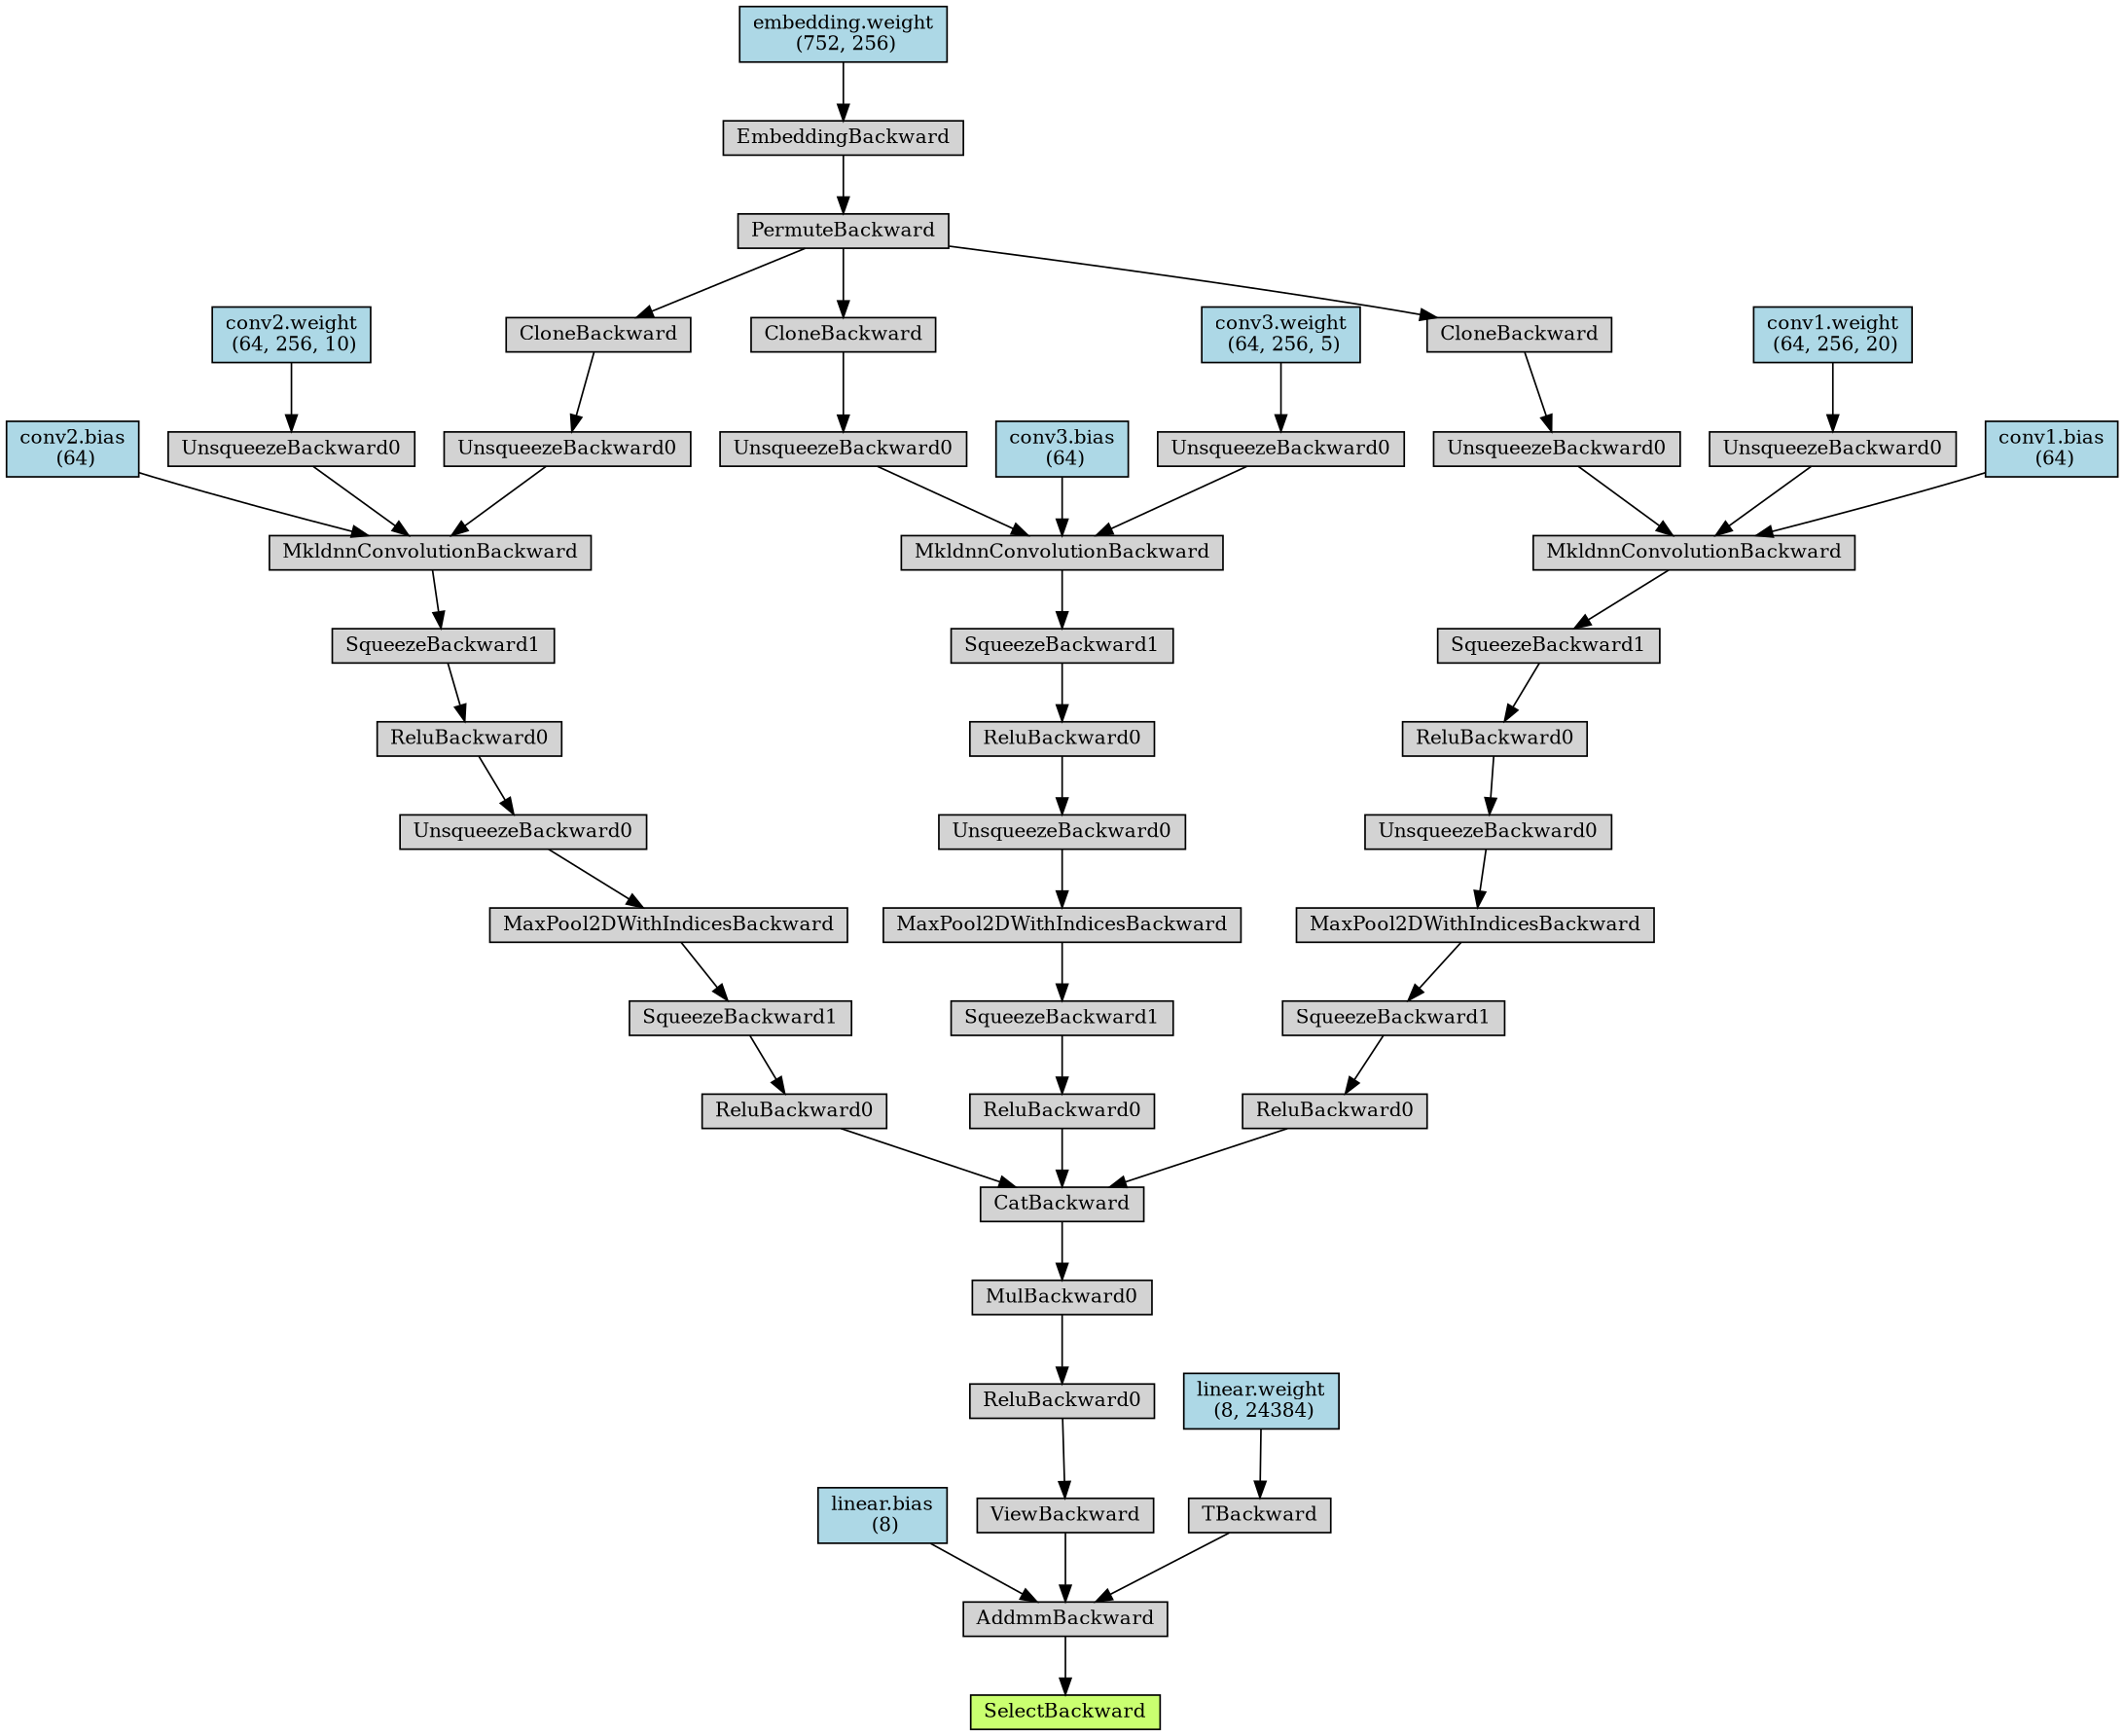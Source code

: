 digraph {
	graph [size="14.549999999999999,14.549999999999999"]
	node [align=left fontsize=12 height=0.2 ranksep=0.1 shape=box style=filled]
	4814448232 [label=SelectBackward fillcolor=darkolivegreen1]
	4814448288 -> 4814448232
	4814448288 [label=AddmmBackward]
	4814448400 -> 4814448288
	4814448400 [label="linear.bias
 (8)" fillcolor=lightblue]
	4814448456 -> 4814448288
	4814448456 [label=ViewBackward]
	4814448624 -> 4814448456
	4814448624 [label=ReluBackward0]
	4814448736 -> 4814448624
	4814448736 [label=MulBackward0]
	4814448848 -> 4814448736
	4814448848 [label=CatBackward]
	4814448960 -> 4814448848
	4814448960 [label=ReluBackward0]
	4814449184 -> 4814448960
	4814449184 [label=SqueezeBackward1]
	4814449352 -> 4814449184
	4814449352 [label=MaxPool2DWithIndicesBackward]
	4814449520 -> 4814449352
	4814449520 [label=UnsqueezeBackward0]
	4814449688 -> 4814449520
	4814449688 [label=ReluBackward0]
	4814449856 -> 4814449688
	4814449856 [label=SqueezeBackward1]
	4814450024 -> 4814449856
	4814450024 [label=MkldnnConvolutionBackward]
	4814450192 -> 4814450024
	4814450192 [label=UnsqueezeBackward0]
	4814450416 -> 4814450192
	4814450416 [label=CloneBackward]
	4814450584 -> 4814450416
	4814450584 [label=PermuteBackward]
	4814508160 -> 4814450584
	4814508160 [label=EmbeddingBackward]
	4814508328 -> 4814508160
	4814508328 [label="embedding.weight
 (752, 256)" fillcolor=lightblue]
	4814450248 -> 4814450024
	4814450248 [label=UnsqueezeBackward0]
	4814450472 -> 4814450248
	4814450472 [label="conv1.weight
 (64, 256, 20)" fillcolor=lightblue]
	4814450304 -> 4814450024
	4814450304 [label="conv1.bias
 (64)" fillcolor=lightblue]
	4814449016 -> 4814448848
	4814449016 [label=ReluBackward0]
	4814449240 -> 4814449016
	4814449240 [label=SqueezeBackward1]
	4814449576 -> 4814449240
	4814449576 [label=MaxPool2DWithIndicesBackward]
	4814449912 -> 4814449576
	4814449912 [label=UnsqueezeBackward0]
	4814450360 -> 4814449912
	4814450360 [label=ReluBackward0]
	4814508384 -> 4814450360
	4814508384 [label=SqueezeBackward1]
	4814508608 -> 4814508384
	4814508608 [label=MkldnnConvolutionBackward]
	4814508496 -> 4814508608
	4814508496 [label=UnsqueezeBackward0]
	4814508832 -> 4814508496
	4814508832 [label=CloneBackward]
	4814450584 -> 4814508832
	4814508664 -> 4814508608
	4814508664 [label=UnsqueezeBackward0]
	4814508888 -> 4814508664
	4814508888 [label="conv2.weight
 (64, 256, 10)" fillcolor=lightblue]
	4814508720 -> 4814508608
	4814508720 [label="conv2.bias
 (64)" fillcolor=lightblue]
	4814449072 -> 4814448848
	4814449072 [label=ReluBackward0]
	4814449408 -> 4814449072
	4814449408 [label=SqueezeBackward1]
	4814450080 -> 4814449408
	4814450080 [label=MaxPool2DWithIndicesBackward]
	4814508552 -> 4814450080
	4814508552 [label=UnsqueezeBackward0]
	4814508776 -> 4814508552
	4814508776 [label=ReluBackward0]
	4814509056 -> 4814508776
	4814509056 [label=SqueezeBackward1]
	4814509168 -> 4814509056
	4814509168 [label=MkldnnConvolutionBackward]
	4814509224 -> 4814509168
	4814509224 [label=UnsqueezeBackward0]
	4814509448 -> 4814509224
	4814509448 [label=CloneBackward]
	4814450584 -> 4814509448
	4814509280 -> 4814509168
	4814509280 [label=UnsqueezeBackward0]
	4814509504 -> 4814509280
	4814509504 [label="conv3.weight
 (64, 256, 5)" fillcolor=lightblue]
	4814509336 -> 4814509168
	4814509336 [label="conv3.bias
 (64)" fillcolor=lightblue]
	4814448512 -> 4814448288
	4814448512 [label=TBackward]
	4814448680 -> 4814448512
	4814448680 [label="linear.weight
 (8, 24384)" fillcolor=lightblue]
}